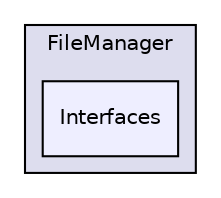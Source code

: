 digraph "MediaMotion/Assets/Scripts/Core/Models/FileManager/Interfaces" {
  compound=true
  node [ fontsize="10", fontname="Helvetica"];
  edge [ labelfontsize="10", labelfontname="Helvetica"];
  subgraph clusterdir_fb87bc092156023b07838f506e80d48b {
    graph [ bgcolor="#ddddee", pencolor="black", label="FileManager" fontname="Helvetica", fontsize="10", URL="dir_fb87bc092156023b07838f506e80d48b.html"]
  dir_c34765f8cd24e4ffc9403be558788e85 [shape=box, label="Interfaces", style="filled", fillcolor="#eeeeff", pencolor="black", URL="dir_c34765f8cd24e4ffc9403be558788e85.html"];
  }
}
